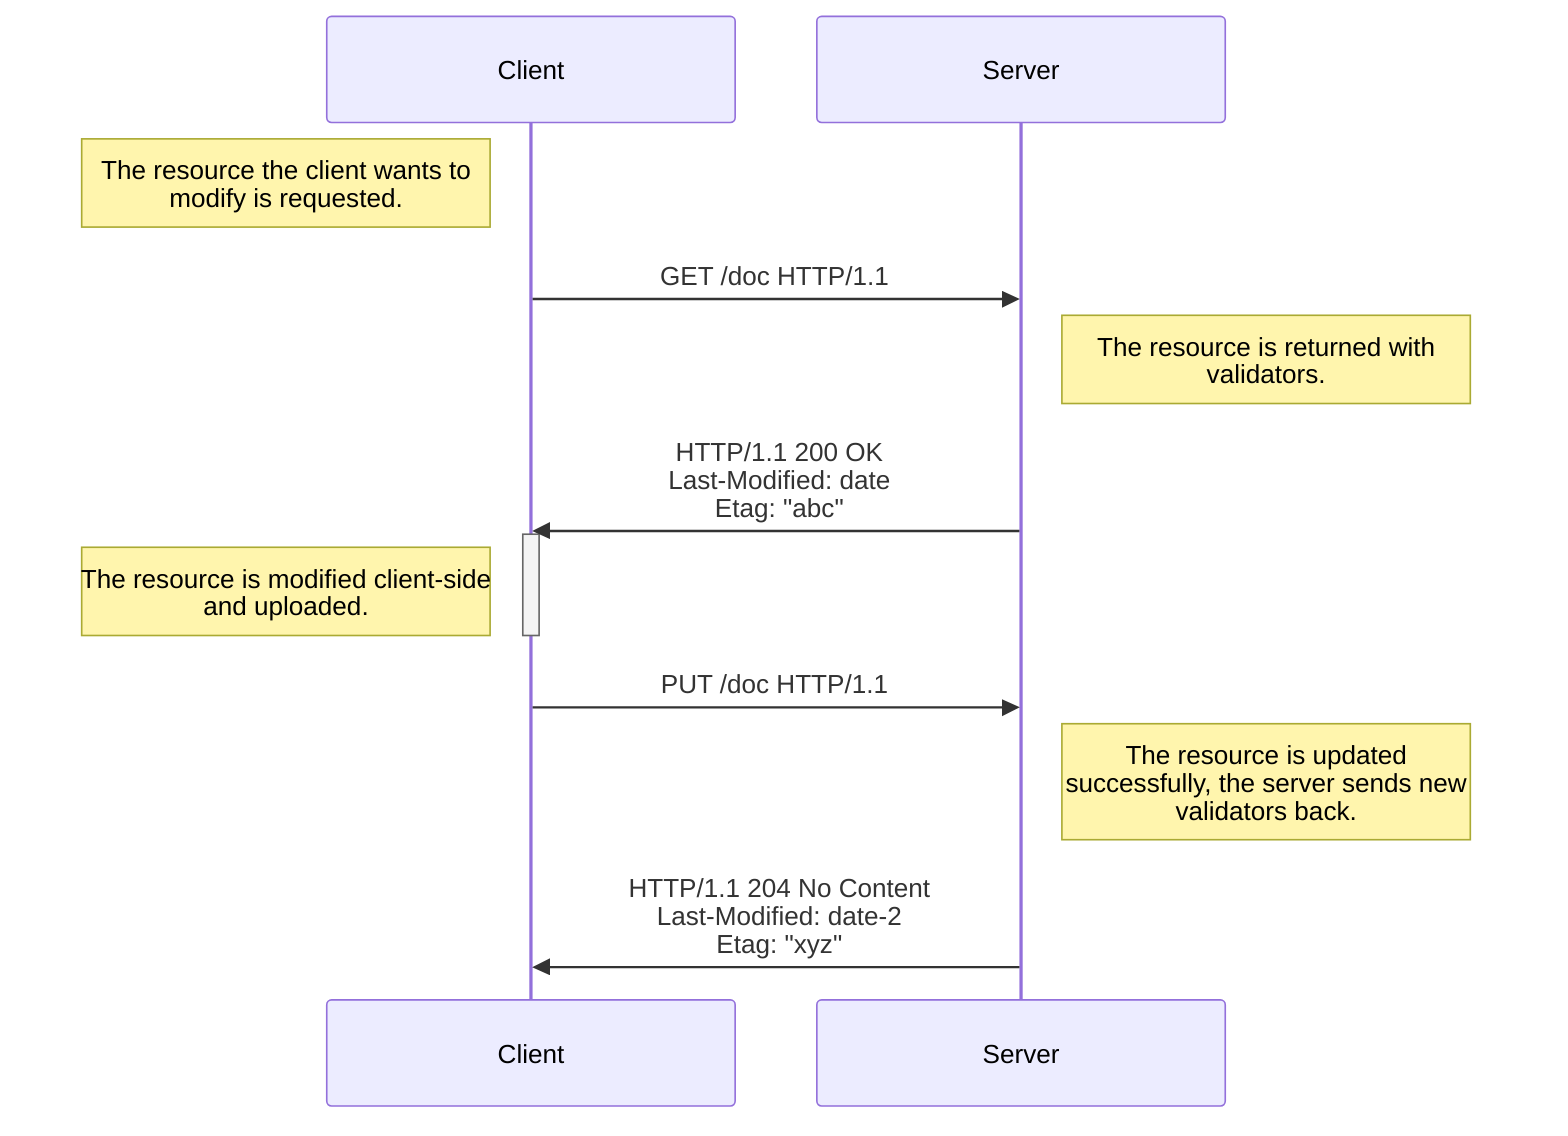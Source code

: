 %%{init: { "sequence": { "wrap": true, "width":250, "noteAlign": "center", "messageAlign": "center" }} }%%


sequenceDiagram
    participant Client
    participant Server

    Note left of Client: The resource the client wants to modify is requested.
    Client->>Server: GET /doc HTTP/1.1
    Note right of Server: The resource is returned with validators.
    Server->>Client: HTTP/1.1 200 OK<br/>Last-Modified: date<br/>Etag: "abc"
    activate Client
    Note left of Client: The resource is modified client-side and uploaded.
    deactivate Client
    Client->>Server: PUT /doc HTTP/1.1
    Note right of Server: The resource is updated successfully, the server sends new validators back.
    Server->>Client: HTTP/1.1 204 No Content<br/>Last-Modified: date-2<br/>Etag: "xyz"